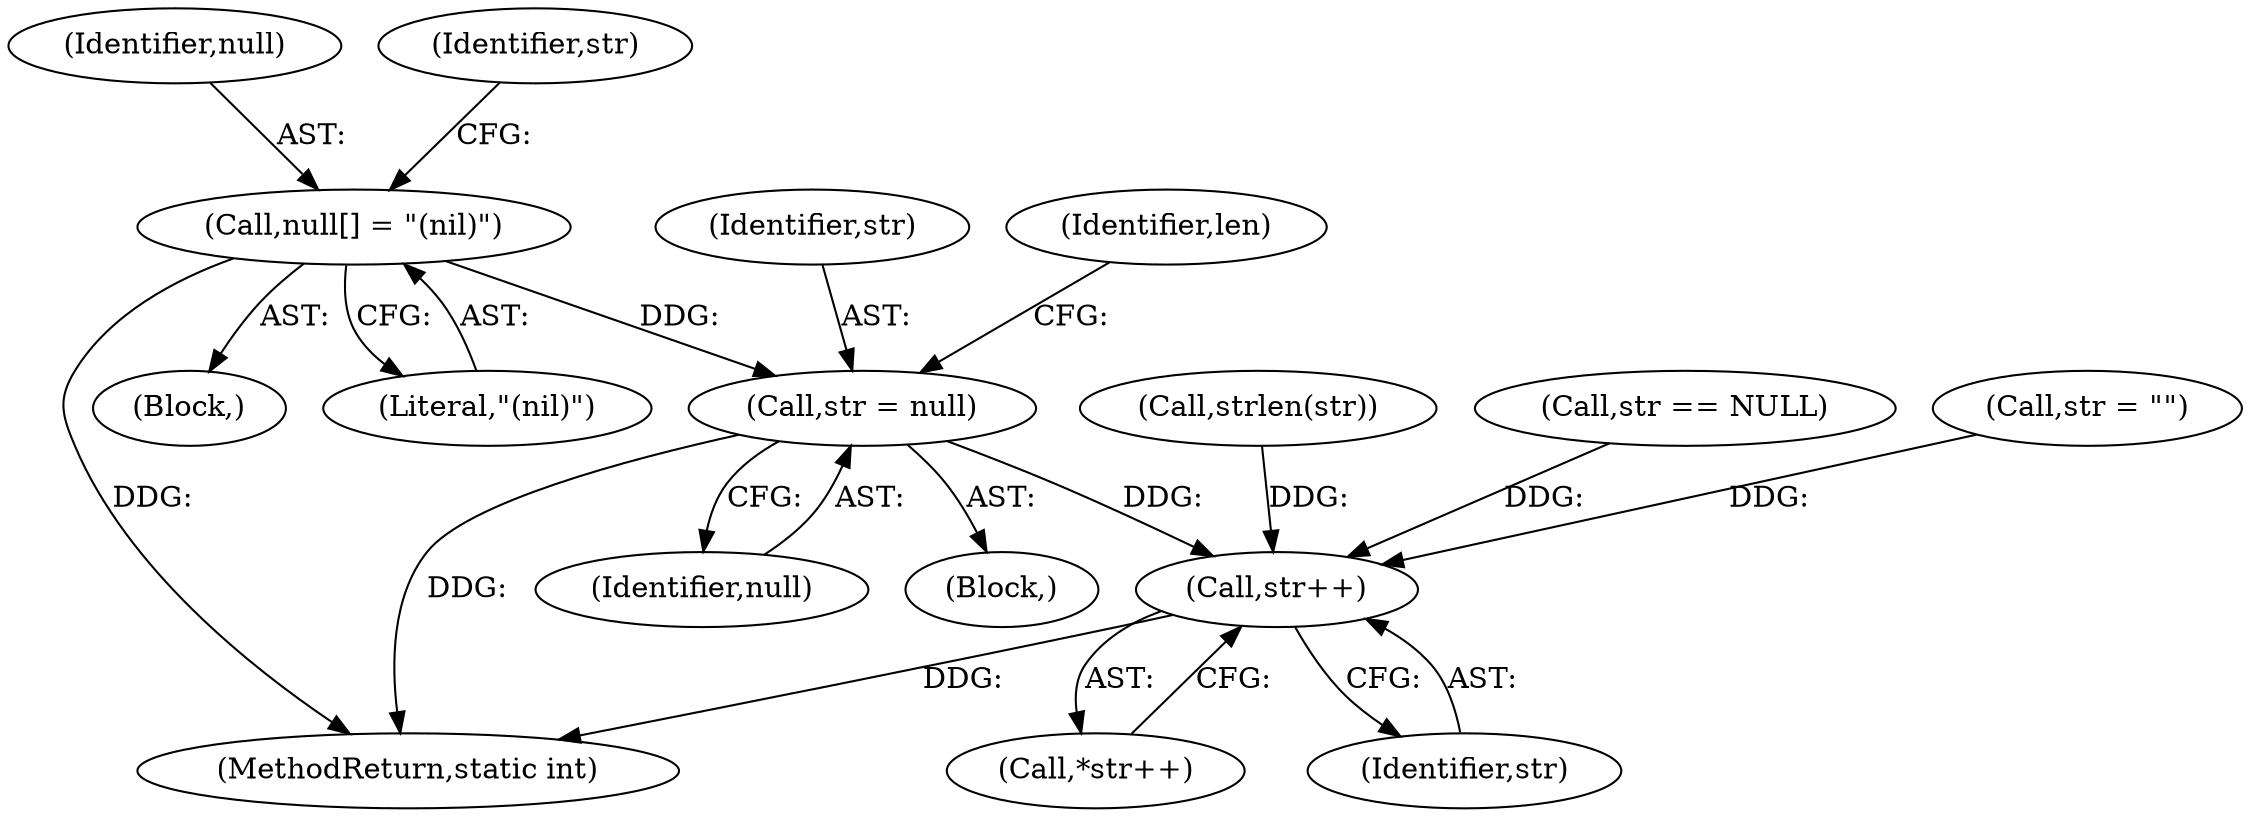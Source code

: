 digraph "0_curl_curl-7_51_0-162-g3ab3c16@pointer" {
"1000786" [label="(Call,str = null)"];
"1000752" [label="(Call,null[] = \"(nil)\")"];
"1000866" [label="(Call,str++)"];
"1000786" [label="(Call,str = null)"];
"1000866" [label="(Call,str++)"];
"1000752" [label="(Call,null[] = \"(nil)\")"];
"1000753" [label="(Identifier,null)"];
"1000788" [label="(Identifier,null)"];
"1000822" [label="(Call,strlen(str))"];
"1000867" [label="(Identifier,str)"];
"1000785" [label="(Block,)"];
"1000767" [label="(Call,str == NULL)"];
"1000758" [label="(Identifier,str)"];
"1000787" [label="(Identifier,str)"];
"1000754" [label="(Literal,\"(nil)\")"];
"1001386" [label="(MethodReturn,static int)"];
"1000865" [label="(Call,*str++)"];
"1000790" [label="(Identifier,len)"];
"1000802" [label="(Call,str = \"\")"];
"1000750" [label="(Block,)"];
"1000786" -> "1000785"  [label="AST: "];
"1000786" -> "1000788"  [label="CFG: "];
"1000787" -> "1000786"  [label="AST: "];
"1000788" -> "1000786"  [label="AST: "];
"1000790" -> "1000786"  [label="CFG: "];
"1000786" -> "1001386"  [label="DDG: "];
"1000752" -> "1000786"  [label="DDG: "];
"1000786" -> "1000866"  [label="DDG: "];
"1000752" -> "1000750"  [label="AST: "];
"1000752" -> "1000754"  [label="CFG: "];
"1000753" -> "1000752"  [label="AST: "];
"1000754" -> "1000752"  [label="AST: "];
"1000758" -> "1000752"  [label="CFG: "];
"1000752" -> "1001386"  [label="DDG: "];
"1000866" -> "1000865"  [label="AST: "];
"1000866" -> "1000867"  [label="CFG: "];
"1000867" -> "1000866"  [label="AST: "];
"1000865" -> "1000866"  [label="CFG: "];
"1000866" -> "1001386"  [label="DDG: "];
"1000802" -> "1000866"  [label="DDG: "];
"1000822" -> "1000866"  [label="DDG: "];
"1000767" -> "1000866"  [label="DDG: "];
}
